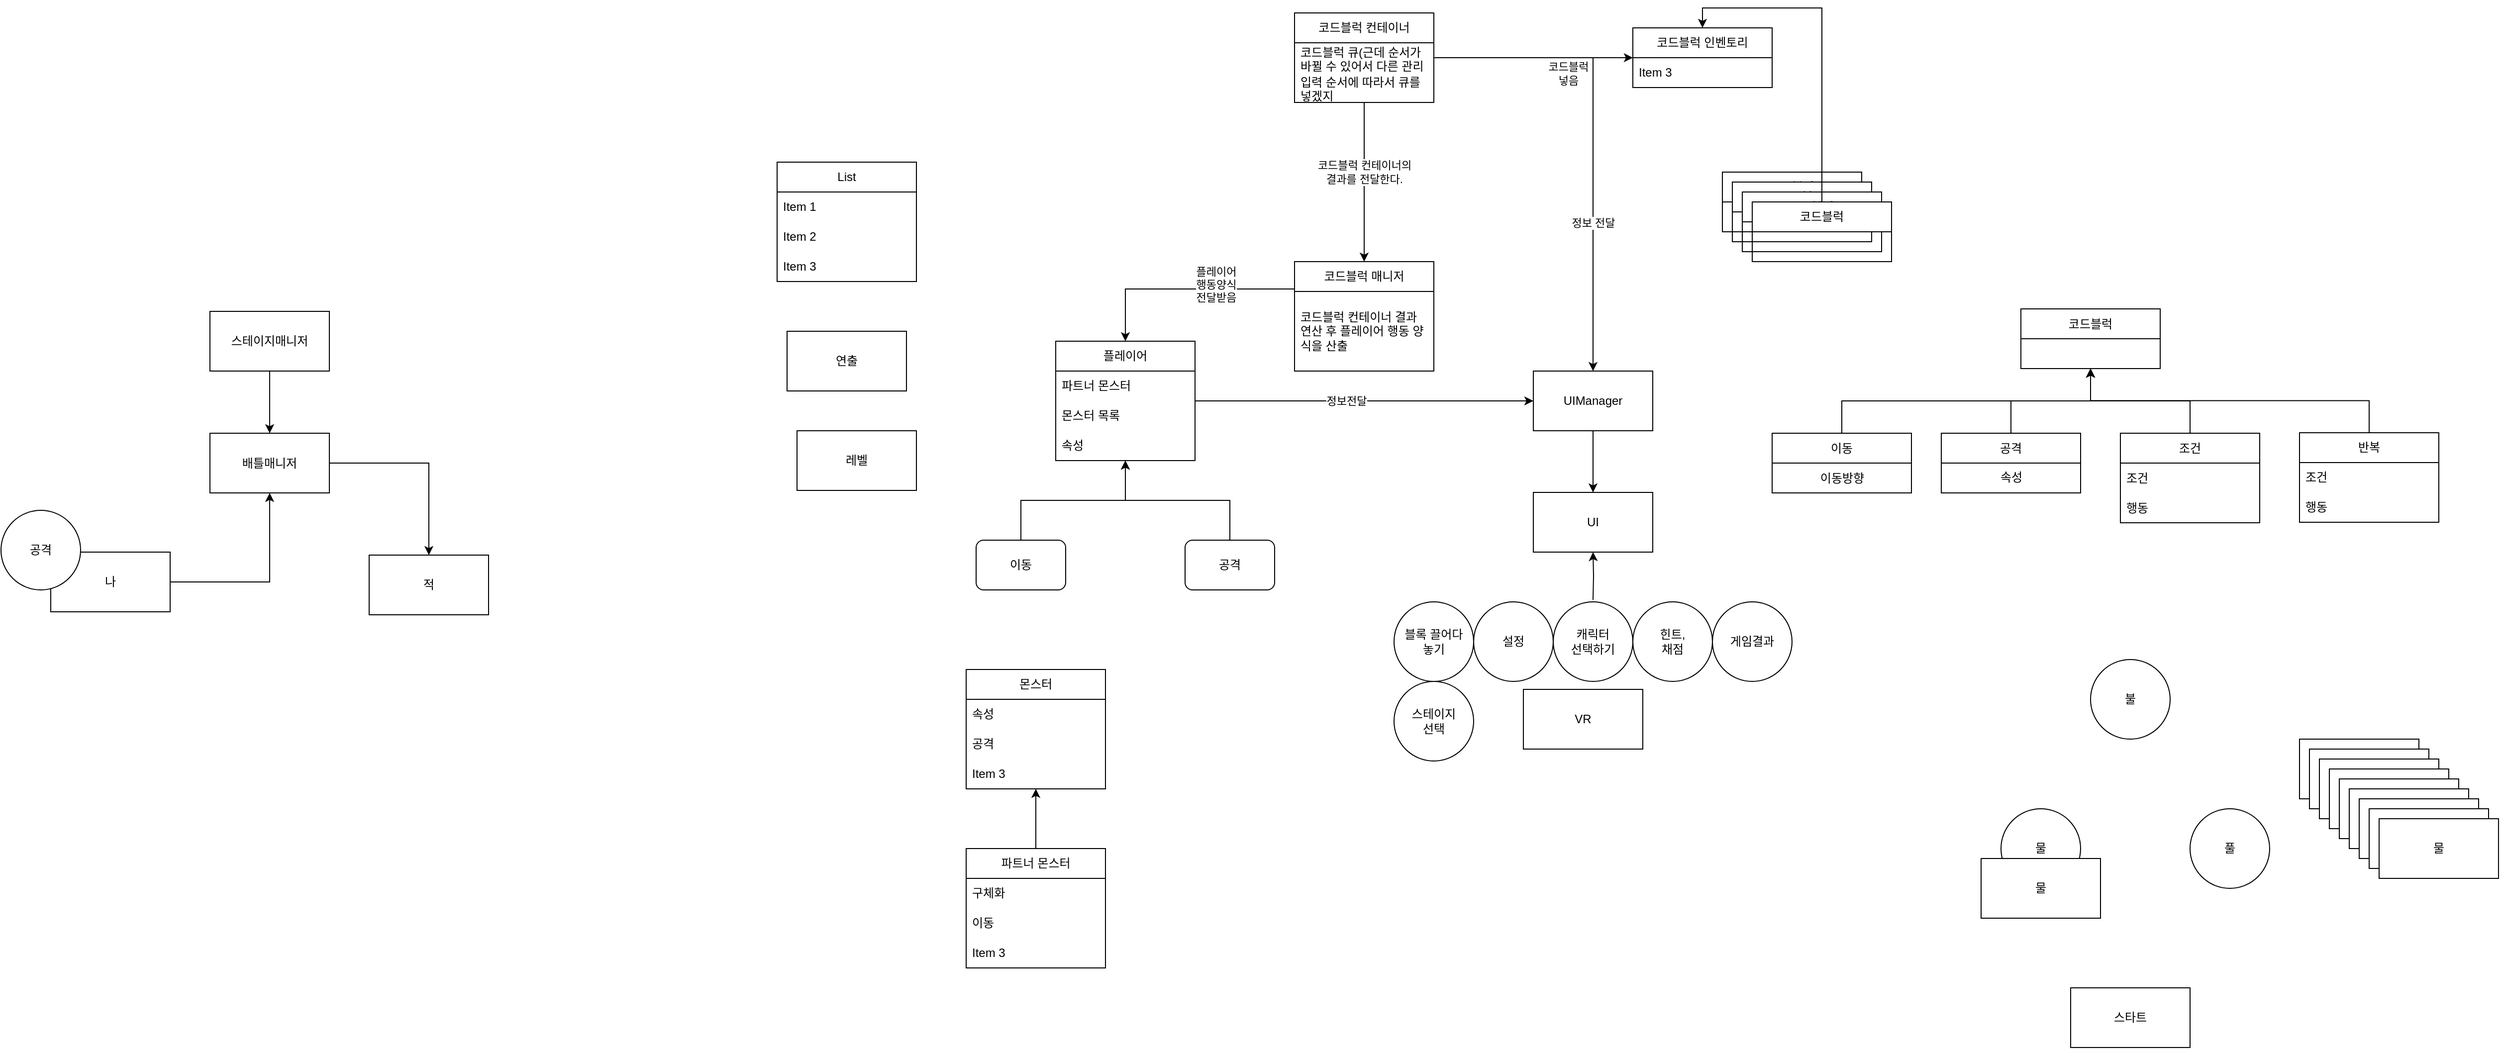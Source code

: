 <mxfile version="24.7.7">
  <diagram name="페이지-1" id="wMsTHO85GfH2o3mHVI5D">
    <mxGraphModel dx="3088" dy="746" grid="1" gridSize="10" guides="1" tooltips="1" connect="1" arrows="1" fold="1" page="1" pageScale="1" pageWidth="827" pageHeight="1169" math="0" shadow="0">
      <root>
        <mxCell id="0" />
        <mxCell id="1" parent="0" />
        <mxCell id="8Fbl0JBF0OxlYefqDnbC-3" value="UI" style="rounded=0;whiteSpace=wrap;html=1;" parent="1" vertex="1">
          <mxGeometry x="590" y="522" width="120" height="60" as="geometry" />
        </mxCell>
        <mxCell id="O5twmUhUxkFUJ2hRpQyp-12" style="edgeStyle=orthogonalEdgeStyle;rounded=0;orthogonalLoop=1;jettySize=auto;html=1;" edge="1" parent="1" source="8Fbl0JBF0OxlYefqDnbC-4" target="O5twmUhUxkFUJ2hRpQyp-11">
          <mxGeometry relative="1" as="geometry" />
        </mxCell>
        <mxCell id="8Fbl0JBF0OxlYefqDnbC-4" value="나" style="rounded=0;whiteSpace=wrap;html=1;" parent="1" vertex="1">
          <mxGeometry x="-900" y="582" width="120" height="60" as="geometry" />
        </mxCell>
        <mxCell id="8Fbl0JBF0OxlYefqDnbC-5" value="연출" style="rounded=0;whiteSpace=wrap;html=1;" parent="1" vertex="1">
          <mxGeometry x="-160" y="360" width="120" height="60" as="geometry" />
        </mxCell>
        <mxCell id="8Fbl0JBF0OxlYefqDnbC-15" style="edgeStyle=orthogonalEdgeStyle;rounded=0;orthogonalLoop=1;jettySize=auto;html=1;" parent="1" source="8Fbl0JBF0OxlYefqDnbC-6" target="8Fbl0JBF0OxlYefqDnbC-10" edge="1">
          <mxGeometry relative="1" as="geometry" />
        </mxCell>
        <mxCell id="8Fbl0JBF0OxlYefqDnbC-6" value="이동" style="rounded=1;whiteSpace=wrap;html=1;" parent="1" vertex="1">
          <mxGeometry x="30" y="570" width="90" height="50" as="geometry" />
        </mxCell>
        <mxCell id="8Fbl0JBF0OxlYefqDnbC-16" style="edgeStyle=orthogonalEdgeStyle;rounded=0;orthogonalLoop=1;jettySize=auto;html=1;" parent="1" source="8Fbl0JBF0OxlYefqDnbC-7" target="8Fbl0JBF0OxlYefqDnbC-10" edge="1">
          <mxGeometry relative="1" as="geometry" />
        </mxCell>
        <mxCell id="8Fbl0JBF0OxlYefqDnbC-7" value="공격" style="rounded=1;whiteSpace=wrap;html=1;" parent="1" vertex="1">
          <mxGeometry x="240" y="570" width="90" height="50" as="geometry" />
        </mxCell>
        <mxCell id="8Fbl0JBF0OxlYefqDnbC-120" style="edgeStyle=orthogonalEdgeStyle;rounded=0;orthogonalLoop=1;jettySize=auto;html=1;entryX=0;entryY=0.5;entryDx=0;entryDy=0;" parent="1" source="8Fbl0JBF0OxlYefqDnbC-10" target="8Fbl0JBF0OxlYefqDnbC-118" edge="1">
          <mxGeometry relative="1" as="geometry" />
        </mxCell>
        <mxCell id="8Fbl0JBF0OxlYefqDnbC-123" value="정보전달" style="edgeLabel;html=1;align=center;verticalAlign=middle;resizable=0;points=[];" parent="8Fbl0JBF0OxlYefqDnbC-120" vertex="1" connectable="0">
          <mxGeometry x="-0.288" y="2" relative="1" as="geometry">
            <mxPoint x="31" y="2" as="offset" />
          </mxGeometry>
        </mxCell>
        <mxCell id="8Fbl0JBF0OxlYefqDnbC-10" value="플레이어" style="swimlane;fontStyle=0;childLayout=stackLayout;horizontal=1;startSize=30;horizontalStack=0;resizeParent=1;resizeParentMax=0;resizeLast=0;collapsible=1;marginBottom=0;whiteSpace=wrap;html=1;" parent="1" vertex="1">
          <mxGeometry x="110" y="370" width="140" height="120" as="geometry" />
        </mxCell>
        <mxCell id="8Fbl0JBF0OxlYefqDnbC-11" value="파트너 몬스터" style="text;strokeColor=none;fillColor=none;align=left;verticalAlign=middle;spacingLeft=4;spacingRight=4;overflow=hidden;points=[[0,0.5],[1,0.5]];portConstraint=eastwest;rotatable=0;whiteSpace=wrap;html=1;" parent="8Fbl0JBF0OxlYefqDnbC-10" vertex="1">
          <mxGeometry y="30" width="140" height="30" as="geometry" />
        </mxCell>
        <mxCell id="8Fbl0JBF0OxlYefqDnbC-12" value="몬스터 목록" style="text;strokeColor=none;fillColor=none;align=left;verticalAlign=middle;spacingLeft=4;spacingRight=4;overflow=hidden;points=[[0,0.5],[1,0.5]];portConstraint=eastwest;rotatable=0;whiteSpace=wrap;html=1;" parent="8Fbl0JBF0OxlYefqDnbC-10" vertex="1">
          <mxGeometry y="60" width="140" height="30" as="geometry" />
        </mxCell>
        <mxCell id="8Fbl0JBF0OxlYefqDnbC-19" value="속성" style="text;strokeColor=none;fillColor=none;align=left;verticalAlign=middle;spacingLeft=4;spacingRight=4;overflow=hidden;points=[[0,0.5],[1,0.5]];portConstraint=eastwest;rotatable=0;whiteSpace=wrap;html=1;" parent="8Fbl0JBF0OxlYefqDnbC-10" vertex="1">
          <mxGeometry y="90" width="140" height="30" as="geometry" />
        </mxCell>
        <mxCell id="8Fbl0JBF0OxlYefqDnbC-22" value="코드블럭" style="swimlane;fontStyle=0;childLayout=stackLayout;horizontal=1;startSize=30;horizontalStack=0;resizeParent=1;resizeParentMax=0;resizeLast=0;collapsible=1;marginBottom=0;whiteSpace=wrap;html=1;" parent="1" vertex="1">
          <mxGeometry x="780" y="200" width="140" height="60" as="geometry" />
        </mxCell>
        <mxCell id="8Fbl0JBF0OxlYefqDnbC-26" value="코드블럭" style="swimlane;fontStyle=0;childLayout=stackLayout;horizontal=1;startSize=30;horizontalStack=0;resizeParent=1;resizeParentMax=0;resizeLast=0;collapsible=1;marginBottom=0;whiteSpace=wrap;html=1;" parent="1" vertex="1">
          <mxGeometry x="790" y="210" width="140" height="60" as="geometry" />
        </mxCell>
        <mxCell id="8Fbl0JBF0OxlYefqDnbC-27" value="코드블럭" style="swimlane;fontStyle=0;childLayout=stackLayout;horizontal=1;startSize=30;horizontalStack=0;resizeParent=1;resizeParentMax=0;resizeLast=0;collapsible=1;marginBottom=0;whiteSpace=wrap;html=1;" parent="1" vertex="1">
          <mxGeometry x="800" y="220" width="140" height="60" as="geometry" />
        </mxCell>
        <mxCell id="8Fbl0JBF0OxlYefqDnbC-42" style="edgeStyle=orthogonalEdgeStyle;rounded=0;orthogonalLoop=1;jettySize=auto;html=1;entryX=0.5;entryY=0;entryDx=0;entryDy=0;" parent="1" source="8Fbl0JBF0OxlYefqDnbC-28" target="8Fbl0JBF0OxlYefqDnbC-38" edge="1">
          <mxGeometry relative="1" as="geometry" />
        </mxCell>
        <mxCell id="8Fbl0JBF0OxlYefqDnbC-28" value="코드블럭" style="swimlane;fontStyle=0;childLayout=stackLayout;horizontal=1;startSize=30;horizontalStack=0;resizeParent=1;resizeParentMax=0;resizeLast=0;collapsible=1;marginBottom=0;whiteSpace=wrap;html=1;" parent="1" vertex="1">
          <mxGeometry x="810" y="230" width="140" height="60" as="geometry" />
        </mxCell>
        <mxCell id="8Fbl0JBF0OxlYefqDnbC-52" style="edgeStyle=orthogonalEdgeStyle;rounded=0;orthogonalLoop=1;jettySize=auto;html=1;" parent="1" source="8Fbl0JBF0OxlYefqDnbC-34" target="8Fbl0JBF0OxlYefqDnbC-38" edge="1">
          <mxGeometry relative="1" as="geometry" />
        </mxCell>
        <mxCell id="8Fbl0JBF0OxlYefqDnbC-53" value="코드블럭&lt;div&gt;넣음&lt;/div&gt;" style="edgeLabel;html=1;align=center;verticalAlign=middle;resizable=0;points=[];" parent="8Fbl0JBF0OxlYefqDnbC-52" vertex="1" connectable="0">
          <mxGeometry x="0.339" y="1" relative="1" as="geometry">
            <mxPoint x="1" y="17" as="offset" />
          </mxGeometry>
        </mxCell>
        <mxCell id="8Fbl0JBF0OxlYefqDnbC-119" style="edgeStyle=orthogonalEdgeStyle;rounded=0;orthogonalLoop=1;jettySize=auto;html=1;" parent="1" source="8Fbl0JBF0OxlYefqDnbC-34" target="8Fbl0JBF0OxlYefqDnbC-118" edge="1">
          <mxGeometry relative="1" as="geometry" />
        </mxCell>
        <mxCell id="8Fbl0JBF0OxlYefqDnbC-122" value="정보 전달" style="edgeLabel;html=1;align=center;verticalAlign=middle;resizable=0;points=[];" parent="8Fbl0JBF0OxlYefqDnbC-119" vertex="1" connectable="0">
          <mxGeometry x="0.373" relative="1" as="geometry">
            <mxPoint as="offset" />
          </mxGeometry>
        </mxCell>
        <mxCell id="O5twmUhUxkFUJ2hRpQyp-2" style="edgeStyle=orthogonalEdgeStyle;rounded=0;orthogonalLoop=1;jettySize=auto;html=1;" edge="1" parent="1" source="8Fbl0JBF0OxlYefqDnbC-34" target="8Fbl0JBF0OxlYefqDnbC-44">
          <mxGeometry relative="1" as="geometry" />
        </mxCell>
        <mxCell id="O5twmUhUxkFUJ2hRpQyp-3" value="&lt;span style=&quot;color: rgba(0, 0, 0, 0); font-family: monospace; font-size: 0px; text-align: start; background-color: rgb(251, 251, 251);&quot;&gt;%3CmxGraphModel%3E%3Croot%3E%3CmxCell%20id%3D%220%22%2F%3E%3CmxCell%20id%3D%221%22%20parent%3D%220%22%2F%3E%3CmxCell%20id%3D%222%22%20value%3D%22%EC%BD%94%EB%93%9C%EB%B8%94%EB%9F%AD%20%EC%BB%A8%ED%85%8C%EC%9D%B4%EB%84%88%EC%9D%98%26lt%3Bdiv%26gt%3B%EA%B2%B0%EA%B3%BC%EB%A5%BC%20%EC%A0%84%EB%8B%AC%ED%95%9C%EB%8B%A4.%26lt%3B%2Fdiv%26gt%3B%22%20style%3D%22edgeLabel%3Bhtml%3D1%3Balign%3Dcenter%3BverticalAlign%3Dmiddle%3Bresizable%3D0%3Bpoints%3D%5B%5D%3B%22%20vertex%3D%221%22%20connectable%3D%220%22%20parent%3D%221%22%3E%3CmxGeometry%20x%3D%22285%22%20y%3D%22200%22%20as%3D%22geometry%22%2F%3E%3C%2FmxCell%3E%3C%2Froot%3E%3C%2FmxGraphModel%3E&lt;/span&gt;" style="edgeLabel;html=1;align=center;verticalAlign=middle;resizable=0;points=[];" vertex="1" connectable="0" parent="O5twmUhUxkFUJ2hRpQyp-2">
          <mxGeometry x="-0.175" y="7" relative="1" as="geometry">
            <mxPoint as="offset" />
          </mxGeometry>
        </mxCell>
        <mxCell id="8Fbl0JBF0OxlYefqDnbC-34" value="코드블럭 컨테이너" style="swimlane;fontStyle=0;childLayout=stackLayout;horizontal=1;startSize=30;horizontalStack=0;resizeParent=1;resizeParentMax=0;resizeLast=0;collapsible=1;marginBottom=0;whiteSpace=wrap;html=1;" parent="1" vertex="1">
          <mxGeometry x="350" y="40" width="140" height="90" as="geometry" />
        </mxCell>
        <mxCell id="8Fbl0JBF0OxlYefqDnbC-35" value="코드블럭 큐(근데 순서가 바뀔 수 있어서 다른 관리방법도 가능)" style="text;strokeColor=none;fillColor=none;align=left;verticalAlign=middle;spacingLeft=4;spacingRight=4;overflow=hidden;points=[[0,0.5],[1,0.5]];portConstraint=eastwest;rotatable=0;whiteSpace=wrap;html=1;" parent="8Fbl0JBF0OxlYefqDnbC-34" vertex="1">
          <mxGeometry y="30" width="140" height="30" as="geometry" />
        </mxCell>
        <mxCell id="8Fbl0JBF0OxlYefqDnbC-36" value="입력 순서에 따라서 큐를 넣겠지" style="text;strokeColor=none;fillColor=none;align=left;verticalAlign=middle;spacingLeft=4;spacingRight=4;overflow=hidden;points=[[0,0.5],[1,0.5]];portConstraint=eastwest;rotatable=0;whiteSpace=wrap;html=1;" parent="8Fbl0JBF0OxlYefqDnbC-34" vertex="1">
          <mxGeometry y="60" width="140" height="30" as="geometry" />
        </mxCell>
        <mxCell id="8Fbl0JBF0OxlYefqDnbC-38" value="코드블럭 인벤토리" style="swimlane;fontStyle=0;childLayout=stackLayout;horizontal=1;startSize=30;horizontalStack=0;resizeParent=1;resizeParentMax=0;resizeLast=0;collapsible=1;marginBottom=0;whiteSpace=wrap;html=1;" parent="1" vertex="1">
          <mxGeometry x="690" y="55" width="140" height="60" as="geometry" />
        </mxCell>
        <mxCell id="8Fbl0JBF0OxlYefqDnbC-41" value="Item 3" style="text;strokeColor=none;fillColor=none;align=left;verticalAlign=middle;spacingLeft=4;spacingRight=4;overflow=hidden;points=[[0,0.5],[1,0.5]];portConstraint=eastwest;rotatable=0;whiteSpace=wrap;html=1;" parent="8Fbl0JBF0OxlYefqDnbC-38" vertex="1">
          <mxGeometry y="30" width="140" height="30" as="geometry" />
        </mxCell>
        <mxCell id="O5twmUhUxkFUJ2hRpQyp-7" style="edgeStyle=orthogonalEdgeStyle;rounded=0;orthogonalLoop=1;jettySize=auto;html=1;exitX=0;exitY=0.25;exitDx=0;exitDy=0;entryX=0.5;entryY=0;entryDx=0;entryDy=0;" edge="1" parent="1" source="8Fbl0JBF0OxlYefqDnbC-44" target="8Fbl0JBF0OxlYefqDnbC-10">
          <mxGeometry relative="1" as="geometry" />
        </mxCell>
        <mxCell id="8Fbl0JBF0OxlYefqDnbC-44" value="코드블럭 매니저" style="swimlane;fontStyle=0;childLayout=stackLayout;horizontal=1;startSize=30;horizontalStack=0;resizeParent=1;resizeParentMax=0;resizeLast=0;collapsible=1;marginBottom=0;whiteSpace=wrap;html=1;" parent="1" vertex="1">
          <mxGeometry x="350" y="290" width="140" height="110" as="geometry" />
        </mxCell>
        <mxCell id="8Fbl0JBF0OxlYefqDnbC-46" value="코드블럭 컨테이너 결과&lt;div&gt;연산 후 플레이어 행동 양식을 산출&lt;/div&gt;" style="text;strokeColor=none;fillColor=none;align=left;verticalAlign=middle;spacingLeft=4;spacingRight=4;overflow=hidden;points=[[0,0.5],[1,0.5]];portConstraint=eastwest;rotatable=0;whiteSpace=wrap;html=1;" parent="8Fbl0JBF0OxlYefqDnbC-44" vertex="1">
          <mxGeometry y="30" width="140" height="80" as="geometry" />
        </mxCell>
        <mxCell id="8Fbl0JBF0OxlYefqDnbC-67" value="코드블럭" style="swimlane;fontStyle=0;childLayout=stackLayout;horizontal=1;startSize=30;horizontalStack=0;resizeParent=1;resizeParentMax=0;resizeLast=0;collapsible=1;marginBottom=0;whiteSpace=wrap;html=1;" parent="1" vertex="1">
          <mxGeometry x="1080" y="337.5" width="140" height="60" as="geometry" />
        </mxCell>
        <mxCell id="8Fbl0JBF0OxlYefqDnbC-77" style="edgeStyle=orthogonalEdgeStyle;rounded=0;orthogonalLoop=1;jettySize=auto;html=1;" parent="1" source="8Fbl0JBF0OxlYefqDnbC-86" target="8Fbl0JBF0OxlYefqDnbC-67" edge="1">
          <mxGeometry relative="1" as="geometry">
            <mxPoint x="1240" y="462.5" as="sourcePoint" />
          </mxGeometry>
        </mxCell>
        <mxCell id="8Fbl0JBF0OxlYefqDnbC-75" style="edgeStyle=orthogonalEdgeStyle;rounded=0;orthogonalLoop=1;jettySize=auto;html=1;entryX=0.5;entryY=1;entryDx=0;entryDy=0;" parent="1" source="8Fbl0JBF0OxlYefqDnbC-69" target="8Fbl0JBF0OxlYefqDnbC-67" edge="1">
          <mxGeometry relative="1" as="geometry" />
        </mxCell>
        <mxCell id="8Fbl0JBF0OxlYefqDnbC-69" value="공격" style="swimlane;fontStyle=0;childLayout=stackLayout;horizontal=1;startSize=30;horizontalStack=0;resizeParent=1;resizeParentMax=0;resizeLast=0;collapsible=1;marginBottom=0;whiteSpace=wrap;html=1;" parent="1" vertex="1">
          <mxGeometry x="1000" y="462.5" width="140" height="60" as="geometry" />
        </mxCell>
        <mxCell id="8Fbl0JBF0OxlYefqDnbC-74" style="edgeStyle=orthogonalEdgeStyle;rounded=0;orthogonalLoop=1;jettySize=auto;html=1;exitX=0.5;exitY=0;exitDx=0;exitDy=0;entryX=0.5;entryY=1;entryDx=0;entryDy=0;" parent="1" source="8Fbl0JBF0OxlYefqDnbC-70" target="8Fbl0JBF0OxlYefqDnbC-67" edge="1">
          <mxGeometry relative="1" as="geometry" />
        </mxCell>
        <mxCell id="8Fbl0JBF0OxlYefqDnbC-70" value="이동" style="swimlane;fontStyle=0;childLayout=stackLayout;horizontal=1;startSize=30;horizontalStack=0;resizeParent=1;resizeParentMax=0;resizeLast=0;collapsible=1;marginBottom=0;whiteSpace=wrap;html=1;" parent="1" vertex="1">
          <mxGeometry x="830" y="462.5" width="140" height="60" as="geometry" />
        </mxCell>
        <mxCell id="8Fbl0JBF0OxlYefqDnbC-81" value="이동방향" style="text;html=1;align=center;verticalAlign=middle;resizable=0;points=[];autosize=1;strokeColor=none;fillColor=none;" parent="8Fbl0JBF0OxlYefqDnbC-70" vertex="1">
          <mxGeometry y="30" width="140" height="30" as="geometry" />
        </mxCell>
        <mxCell id="8Fbl0JBF0OxlYefqDnbC-78" style="edgeStyle=orthogonalEdgeStyle;rounded=0;orthogonalLoop=1;jettySize=auto;html=1;exitX=0.5;exitY=0;exitDx=0;exitDy=0;" parent="1" source="8Fbl0JBF0OxlYefqDnbC-90" target="8Fbl0JBF0OxlYefqDnbC-67" edge="1">
          <mxGeometry relative="1" as="geometry">
            <mxPoint x="1410" y="462.5" as="sourcePoint" />
          </mxGeometry>
        </mxCell>
        <mxCell id="8Fbl0JBF0OxlYefqDnbC-84" value="속성" style="text;html=1;align=center;verticalAlign=middle;resizable=0;points=[];autosize=1;strokeColor=none;fillColor=none;" parent="1" vertex="1">
          <mxGeometry x="1045" y="492" width="50" height="30" as="geometry" />
        </mxCell>
        <mxCell id="8Fbl0JBF0OxlYefqDnbC-86" value="조건" style="swimlane;fontStyle=0;childLayout=stackLayout;horizontal=1;startSize=30;horizontalStack=0;resizeParent=1;resizeParentMax=0;resizeLast=0;collapsible=1;marginBottom=0;whiteSpace=wrap;html=1;" parent="1" vertex="1">
          <mxGeometry x="1180" y="462.5" width="140" height="90" as="geometry" />
        </mxCell>
        <mxCell id="8Fbl0JBF0OxlYefqDnbC-87" value="조건" style="text;strokeColor=none;fillColor=none;align=left;verticalAlign=middle;spacingLeft=4;spacingRight=4;overflow=hidden;points=[[0,0.5],[1,0.5]];portConstraint=eastwest;rotatable=0;whiteSpace=wrap;html=1;" parent="8Fbl0JBF0OxlYefqDnbC-86" vertex="1">
          <mxGeometry y="30" width="140" height="30" as="geometry" />
        </mxCell>
        <mxCell id="8Fbl0JBF0OxlYefqDnbC-88" value="행동" style="text;strokeColor=none;fillColor=none;align=left;verticalAlign=middle;spacingLeft=4;spacingRight=4;overflow=hidden;points=[[0,0.5],[1,0.5]];portConstraint=eastwest;rotatable=0;whiteSpace=wrap;html=1;" parent="8Fbl0JBF0OxlYefqDnbC-86" vertex="1">
          <mxGeometry y="60" width="140" height="30" as="geometry" />
        </mxCell>
        <mxCell id="8Fbl0JBF0OxlYefqDnbC-90" value="반복" style="swimlane;fontStyle=0;childLayout=stackLayout;horizontal=1;startSize=30;horizontalStack=0;resizeParent=1;resizeParentMax=0;resizeLast=0;collapsible=1;marginBottom=0;whiteSpace=wrap;html=1;" parent="1" vertex="1">
          <mxGeometry x="1360" y="462" width="140" height="90" as="geometry" />
        </mxCell>
        <mxCell id="8Fbl0JBF0OxlYefqDnbC-91" value="조건" style="text;strokeColor=none;fillColor=none;align=left;verticalAlign=middle;spacingLeft=4;spacingRight=4;overflow=hidden;points=[[0,0.5],[1,0.5]];portConstraint=eastwest;rotatable=0;whiteSpace=wrap;html=1;" parent="8Fbl0JBF0OxlYefqDnbC-90" vertex="1">
          <mxGeometry y="30" width="140" height="30" as="geometry" />
        </mxCell>
        <mxCell id="8Fbl0JBF0OxlYefqDnbC-92" value="행동" style="text;strokeColor=none;fillColor=none;align=left;verticalAlign=middle;spacingLeft=4;spacingRight=4;overflow=hidden;points=[[0,0.5],[1,0.5]];portConstraint=eastwest;rotatable=0;whiteSpace=wrap;html=1;" parent="8Fbl0JBF0OxlYefqDnbC-90" vertex="1">
          <mxGeometry y="60" width="140" height="30" as="geometry" />
        </mxCell>
        <mxCell id="8Fbl0JBF0OxlYefqDnbC-93" value="VR" style="whiteSpace=wrap;html=1;" parent="1" vertex="1">
          <mxGeometry x="580" y="720" width="120" height="60" as="geometry" />
        </mxCell>
        <mxCell id="8Fbl0JBF0OxlYefqDnbC-94" value="불" style="ellipse;whiteSpace=wrap;html=1;aspect=fixed;" parent="1" vertex="1">
          <mxGeometry x="1150" y="690" width="80" height="80" as="geometry" />
        </mxCell>
        <mxCell id="8Fbl0JBF0OxlYefqDnbC-95" value="물" style="ellipse;whiteSpace=wrap;html=1;aspect=fixed;" parent="1" vertex="1">
          <mxGeometry x="1060" y="840" width="80" height="80" as="geometry" />
        </mxCell>
        <mxCell id="8Fbl0JBF0OxlYefqDnbC-96" value="풀" style="ellipse;whiteSpace=wrap;html=1;aspect=fixed;" parent="1" vertex="1">
          <mxGeometry x="1250" y="840" width="80" height="80" as="geometry" />
        </mxCell>
        <mxCell id="8Fbl0JBF0OxlYefqDnbC-97" value="스타트" style="whiteSpace=wrap;html=1;" parent="1" vertex="1">
          <mxGeometry x="1130" y="1020" width="120" height="60" as="geometry" />
        </mxCell>
        <mxCell id="8Fbl0JBF0OxlYefqDnbC-98" value="" style="rounded=0;whiteSpace=wrap;html=1;" parent="1" vertex="1">
          <mxGeometry x="1360" y="770" width="120" height="60" as="geometry" />
        </mxCell>
        <mxCell id="8Fbl0JBF0OxlYefqDnbC-99" value="" style="rounded=0;whiteSpace=wrap;html=1;" parent="1" vertex="1">
          <mxGeometry x="1370" y="780" width="120" height="60" as="geometry" />
        </mxCell>
        <mxCell id="8Fbl0JBF0OxlYefqDnbC-100" value="" style="rounded=0;whiteSpace=wrap;html=1;" parent="1" vertex="1">
          <mxGeometry x="1380" y="790" width="120" height="60" as="geometry" />
        </mxCell>
        <mxCell id="8Fbl0JBF0OxlYefqDnbC-101" value="" style="rounded=0;whiteSpace=wrap;html=1;" parent="1" vertex="1">
          <mxGeometry x="1390" y="800" width="120" height="60" as="geometry" />
        </mxCell>
        <mxCell id="8Fbl0JBF0OxlYefqDnbC-102" value="" style="rounded=0;whiteSpace=wrap;html=1;" parent="1" vertex="1">
          <mxGeometry x="1400" y="810" width="120" height="60" as="geometry" />
        </mxCell>
        <mxCell id="8Fbl0JBF0OxlYefqDnbC-103" value="" style="rounded=0;whiteSpace=wrap;html=1;" parent="1" vertex="1">
          <mxGeometry x="1410" y="820" width="120" height="60" as="geometry" />
        </mxCell>
        <mxCell id="8Fbl0JBF0OxlYefqDnbC-104" value="" style="rounded=0;whiteSpace=wrap;html=1;" parent="1" vertex="1">
          <mxGeometry x="1420" y="830" width="120" height="60" as="geometry" />
        </mxCell>
        <mxCell id="8Fbl0JBF0OxlYefqDnbC-105" value="" style="rounded=0;whiteSpace=wrap;html=1;" parent="1" vertex="1">
          <mxGeometry x="1430" y="840" width="120" height="60" as="geometry" />
        </mxCell>
        <mxCell id="8Fbl0JBF0OxlYefqDnbC-106" value="물" style="rounded=0;whiteSpace=wrap;html=1;" parent="1" vertex="1">
          <mxGeometry x="1440" y="850" width="120" height="60" as="geometry" />
        </mxCell>
        <mxCell id="8Fbl0JBF0OxlYefqDnbC-107" value="물" style="rounded=0;whiteSpace=wrap;html=1;" parent="1" vertex="1">
          <mxGeometry x="1040" y="890" width="120" height="60" as="geometry" />
        </mxCell>
        <mxCell id="8Fbl0JBF0OxlYefqDnbC-108" value="블록 끌어다&lt;div&gt;놓기&lt;/div&gt;" style="ellipse;whiteSpace=wrap;html=1;aspect=fixed;" parent="1" vertex="1">
          <mxGeometry x="450" y="632" width="80" height="80" as="geometry" />
        </mxCell>
        <mxCell id="8Fbl0JBF0OxlYefqDnbC-112" style="edgeStyle=orthogonalEdgeStyle;rounded=0;orthogonalLoop=1;jettySize=auto;html=1;" parent="1" target="8Fbl0JBF0OxlYefqDnbC-3" edge="1">
          <mxGeometry relative="1" as="geometry">
            <mxPoint x="650" y="630" as="sourcePoint" />
          </mxGeometry>
        </mxCell>
        <mxCell id="8Fbl0JBF0OxlYefqDnbC-109" value="캐릭터&lt;div&gt;선택하기&lt;/div&gt;" style="ellipse;whiteSpace=wrap;html=1;aspect=fixed;" parent="1" vertex="1">
          <mxGeometry x="610" y="632" width="80" height="80" as="geometry" />
        </mxCell>
        <mxCell id="8Fbl0JBF0OxlYefqDnbC-113" value="힌트,&lt;div&gt;채점&lt;/div&gt;" style="ellipse;whiteSpace=wrap;html=1;aspect=fixed;" parent="1" vertex="1">
          <mxGeometry x="690" y="632" width="80" height="80" as="geometry" />
        </mxCell>
        <mxCell id="8Fbl0JBF0OxlYefqDnbC-115" value="설정" style="ellipse;whiteSpace=wrap;html=1;aspect=fixed;" parent="1" vertex="1">
          <mxGeometry x="530" y="632" width="80" height="80" as="geometry" />
        </mxCell>
        <mxCell id="8Fbl0JBF0OxlYefqDnbC-116" value="게임결과" style="ellipse;whiteSpace=wrap;html=1;aspect=fixed;" parent="1" vertex="1">
          <mxGeometry x="770" y="632" width="80" height="80" as="geometry" />
        </mxCell>
        <mxCell id="8Fbl0JBF0OxlYefqDnbC-117" value="스테이지&lt;div&gt;선택&lt;/div&gt;" style="ellipse;whiteSpace=wrap;html=1;aspect=fixed;" parent="1" vertex="1">
          <mxGeometry x="450" y="712" width="80" height="80" as="geometry" />
        </mxCell>
        <mxCell id="8Fbl0JBF0OxlYefqDnbC-121" style="edgeStyle=orthogonalEdgeStyle;rounded=0;orthogonalLoop=1;jettySize=auto;html=1;" parent="1" source="8Fbl0JBF0OxlYefqDnbC-118" target="8Fbl0JBF0OxlYefqDnbC-3" edge="1">
          <mxGeometry relative="1" as="geometry" />
        </mxCell>
        <mxCell id="8Fbl0JBF0OxlYefqDnbC-118" value="UIManager" style="rounded=0;whiteSpace=wrap;html=1;" parent="1" vertex="1">
          <mxGeometry x="590" y="400" width="120" height="60" as="geometry" />
        </mxCell>
        <mxCell id="8Fbl0JBF0OxlYefqDnbC-125" value="List" style="swimlane;fontStyle=0;childLayout=stackLayout;horizontal=1;startSize=30;horizontalStack=0;resizeParent=1;resizeParentMax=0;resizeLast=0;collapsible=1;marginBottom=0;whiteSpace=wrap;html=1;" parent="1" vertex="1">
          <mxGeometry x="-170" y="190" width="140" height="120" as="geometry" />
        </mxCell>
        <mxCell id="8Fbl0JBF0OxlYefqDnbC-126" value="Item 1" style="text;strokeColor=none;fillColor=none;align=left;verticalAlign=middle;spacingLeft=4;spacingRight=4;overflow=hidden;points=[[0,0.5],[1,0.5]];portConstraint=eastwest;rotatable=0;whiteSpace=wrap;html=1;" parent="8Fbl0JBF0OxlYefqDnbC-125" vertex="1">
          <mxGeometry y="30" width="140" height="30" as="geometry" />
        </mxCell>
        <mxCell id="8Fbl0JBF0OxlYefqDnbC-127" value="Item 2" style="text;strokeColor=none;fillColor=none;align=left;verticalAlign=middle;spacingLeft=4;spacingRight=4;overflow=hidden;points=[[0,0.5],[1,0.5]];portConstraint=eastwest;rotatable=0;whiteSpace=wrap;html=1;" parent="8Fbl0JBF0OxlYefqDnbC-125" vertex="1">
          <mxGeometry y="60" width="140" height="30" as="geometry" />
        </mxCell>
        <mxCell id="8Fbl0JBF0OxlYefqDnbC-128" value="Item 3" style="text;strokeColor=none;fillColor=none;align=left;verticalAlign=middle;spacingLeft=4;spacingRight=4;overflow=hidden;points=[[0,0.5],[1,0.5]];portConstraint=eastwest;rotatable=0;whiteSpace=wrap;html=1;" parent="8Fbl0JBF0OxlYefqDnbC-125" vertex="1">
          <mxGeometry y="90" width="140" height="30" as="geometry" />
        </mxCell>
        <mxCell id="8Fbl0JBF0OxlYefqDnbC-129" value="몬스터" style="swimlane;fontStyle=0;childLayout=stackLayout;horizontal=1;startSize=30;horizontalStack=0;resizeParent=1;resizeParentMax=0;resizeLast=0;collapsible=1;marginBottom=0;whiteSpace=wrap;html=1;" parent="1" vertex="1">
          <mxGeometry x="20" y="700" width="140" height="120" as="geometry" />
        </mxCell>
        <mxCell id="8Fbl0JBF0OxlYefqDnbC-130" value="속성" style="text;strokeColor=none;fillColor=none;align=left;verticalAlign=middle;spacingLeft=4;spacingRight=4;overflow=hidden;points=[[0,0.5],[1,0.5]];portConstraint=eastwest;rotatable=0;whiteSpace=wrap;html=1;" parent="8Fbl0JBF0OxlYefqDnbC-129" vertex="1">
          <mxGeometry y="30" width="140" height="30" as="geometry" />
        </mxCell>
        <mxCell id="8Fbl0JBF0OxlYefqDnbC-131" value="공격" style="text;strokeColor=none;fillColor=none;align=left;verticalAlign=middle;spacingLeft=4;spacingRight=4;overflow=hidden;points=[[0,0.5],[1,0.5]];portConstraint=eastwest;rotatable=0;whiteSpace=wrap;html=1;" parent="8Fbl0JBF0OxlYefqDnbC-129" vertex="1">
          <mxGeometry y="60" width="140" height="30" as="geometry" />
        </mxCell>
        <mxCell id="8Fbl0JBF0OxlYefqDnbC-132" value="Item 3" style="text;strokeColor=none;fillColor=none;align=left;verticalAlign=middle;spacingLeft=4;spacingRight=4;overflow=hidden;points=[[0,0.5],[1,0.5]];portConstraint=eastwest;rotatable=0;whiteSpace=wrap;html=1;" parent="8Fbl0JBF0OxlYefqDnbC-129" vertex="1">
          <mxGeometry y="90" width="140" height="30" as="geometry" />
        </mxCell>
        <mxCell id="8Fbl0JBF0OxlYefqDnbC-137" style="edgeStyle=orthogonalEdgeStyle;rounded=0;orthogonalLoop=1;jettySize=auto;html=1;" parent="1" source="8Fbl0JBF0OxlYefqDnbC-133" target="8Fbl0JBF0OxlYefqDnbC-129" edge="1">
          <mxGeometry relative="1" as="geometry" />
        </mxCell>
        <mxCell id="8Fbl0JBF0OxlYefqDnbC-133" value="파트너 몬스터" style="swimlane;fontStyle=0;childLayout=stackLayout;horizontal=1;startSize=30;horizontalStack=0;resizeParent=1;resizeParentMax=0;resizeLast=0;collapsible=1;marginBottom=0;whiteSpace=wrap;html=1;" parent="1" vertex="1">
          <mxGeometry x="20" y="880" width="140" height="120" as="geometry" />
        </mxCell>
        <mxCell id="8Fbl0JBF0OxlYefqDnbC-134" value="구체화" style="text;strokeColor=none;fillColor=none;align=left;verticalAlign=middle;spacingLeft=4;spacingRight=4;overflow=hidden;points=[[0,0.5],[1,0.5]];portConstraint=eastwest;rotatable=0;whiteSpace=wrap;html=1;" parent="8Fbl0JBF0OxlYefqDnbC-133" vertex="1">
          <mxGeometry y="30" width="140" height="30" as="geometry" />
        </mxCell>
        <mxCell id="8Fbl0JBF0OxlYefqDnbC-135" value="이동" style="text;strokeColor=none;fillColor=none;align=left;verticalAlign=middle;spacingLeft=4;spacingRight=4;overflow=hidden;points=[[0,0.5],[1,0.5]];portConstraint=eastwest;rotatable=0;whiteSpace=wrap;html=1;" parent="8Fbl0JBF0OxlYefqDnbC-133" vertex="1">
          <mxGeometry y="60" width="140" height="30" as="geometry" />
        </mxCell>
        <mxCell id="8Fbl0JBF0OxlYefqDnbC-136" value="Item 3" style="text;strokeColor=none;fillColor=none;align=left;verticalAlign=middle;spacingLeft=4;spacingRight=4;overflow=hidden;points=[[0,0.5],[1,0.5]];portConstraint=eastwest;rotatable=0;whiteSpace=wrap;html=1;" parent="8Fbl0JBF0OxlYefqDnbC-133" vertex="1">
          <mxGeometry y="90" width="140" height="30" as="geometry" />
        </mxCell>
        <mxCell id="O5twmUhUxkFUJ2hRpQyp-4" value="코드블럭 컨테이너의&lt;div&gt;결과를 전달한다.&lt;/div&gt;" style="edgeLabel;html=1;align=center;verticalAlign=middle;resizable=0;points=[];" vertex="1" connectable="0" parent="1">
          <mxGeometry x="420" y="200" as="geometry" />
        </mxCell>
        <mxCell id="O5twmUhUxkFUJ2hRpQyp-6" value="플레이어&lt;div&gt;행동양식&lt;/div&gt;&lt;div&gt;전달받음&lt;/div&gt;" style="edgeLabel;html=1;align=center;verticalAlign=middle;resizable=0;points=[];" vertex="1" connectable="0" parent="1">
          <mxGeometry x="285" y="300" as="geometry">
            <mxPoint x="-14" y="13" as="offset" />
          </mxGeometry>
        </mxCell>
        <mxCell id="O5twmUhUxkFUJ2hRpQyp-8" value="레벨" style="rounded=0;whiteSpace=wrap;html=1;" vertex="1" parent="1">
          <mxGeometry x="-150" y="460" width="120" height="60" as="geometry" />
        </mxCell>
        <mxCell id="O5twmUhUxkFUJ2hRpQyp-9" value="적" style="rounded=0;whiteSpace=wrap;html=1;" vertex="1" parent="1">
          <mxGeometry x="-580" y="585" width="120" height="60" as="geometry" />
        </mxCell>
        <mxCell id="O5twmUhUxkFUJ2hRpQyp-10" value="공격" style="ellipse;whiteSpace=wrap;html=1;aspect=fixed;" vertex="1" parent="1">
          <mxGeometry x="-950" y="540" width="80" height="80" as="geometry" />
        </mxCell>
        <mxCell id="O5twmUhUxkFUJ2hRpQyp-13" style="edgeStyle=orthogonalEdgeStyle;rounded=0;orthogonalLoop=1;jettySize=auto;html=1;" edge="1" parent="1" source="O5twmUhUxkFUJ2hRpQyp-11" target="O5twmUhUxkFUJ2hRpQyp-9">
          <mxGeometry relative="1" as="geometry" />
        </mxCell>
        <mxCell id="O5twmUhUxkFUJ2hRpQyp-11" value="배틀매니저" style="rounded=0;whiteSpace=wrap;html=1;" vertex="1" parent="1">
          <mxGeometry x="-740" y="462.5" width="120" height="60" as="geometry" />
        </mxCell>
        <mxCell id="O5twmUhUxkFUJ2hRpQyp-16" style="edgeStyle=orthogonalEdgeStyle;rounded=0;orthogonalLoop=1;jettySize=auto;html=1;" edge="1" parent="1" source="O5twmUhUxkFUJ2hRpQyp-14" target="O5twmUhUxkFUJ2hRpQyp-11">
          <mxGeometry relative="1" as="geometry" />
        </mxCell>
        <mxCell id="O5twmUhUxkFUJ2hRpQyp-14" value="스테이지매니저" style="rounded=0;whiteSpace=wrap;html=1;" vertex="1" parent="1">
          <mxGeometry x="-740" y="340" width="120" height="60" as="geometry" />
        </mxCell>
      </root>
    </mxGraphModel>
  </diagram>
</mxfile>
